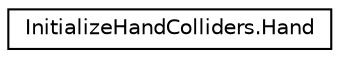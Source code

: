 digraph "Graphical Class Hierarchy"
{
 // LATEX_PDF_SIZE
  edge [fontname="Helvetica",fontsize="10",labelfontname="Helvetica",labelfontsize="10"];
  node [fontname="Helvetica",fontsize="10",shape=record];
  rankdir="LR";
  Node0 [label="InitializeHandColliders.Hand",height=0.2,width=0.4,color="black", fillcolor="white", style="filled",URL="$dd/d56/class_initialize_hand_colliders_1_1_hand.html",tooltip=" "];
}
